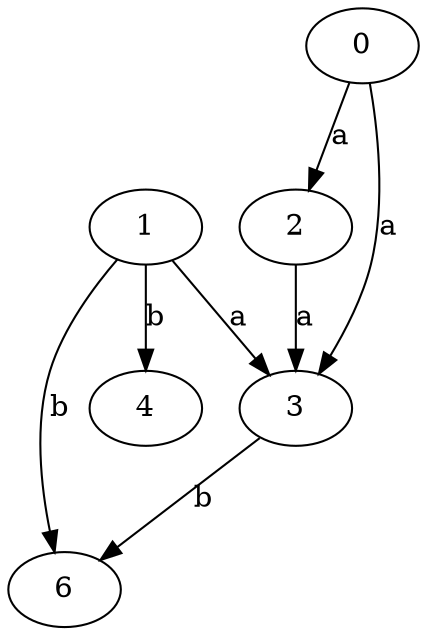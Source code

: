 strict digraph  {
2;
3;
4;
6;
0;
1;
2 -> 3  [label=a];
3 -> 6  [label=b];
0 -> 2  [label=a];
0 -> 3  [label=a];
1 -> 3  [label=a];
1 -> 4  [label=b];
1 -> 6  [label=b];
}
